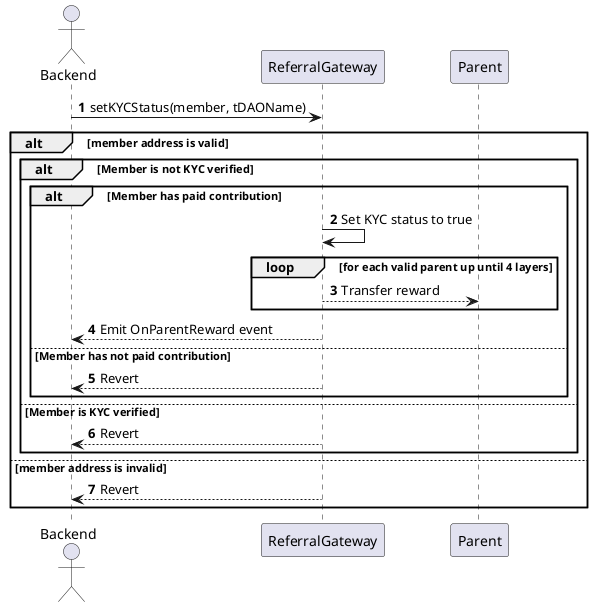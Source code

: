 @startuml Set KYC
autonumber

actor Backend

Backend -> ReferralGateway: setKYCStatus(member, tDAOName)

alt member address is valid

    alt Member is not KYC verified

        alt Member has paid contribution

            ReferralGateway -> ReferralGateway: Set KYC status to true
        
        loop for each valid parent up until 4 layers
            ReferralGateway --> Parent: Transfer reward
        end

        ReferralGateway --> Backend: Emit OnParentReward event 

        else Member has not paid contribution
            ReferralGateway --> Backend: Revert
        end

    else Member is KYC verified
        ReferralGateway --> Backend: Revert            
    end    
    
else member address is invalid
    ReferralGateway --> Backend: Revert    
end

@enduml    
